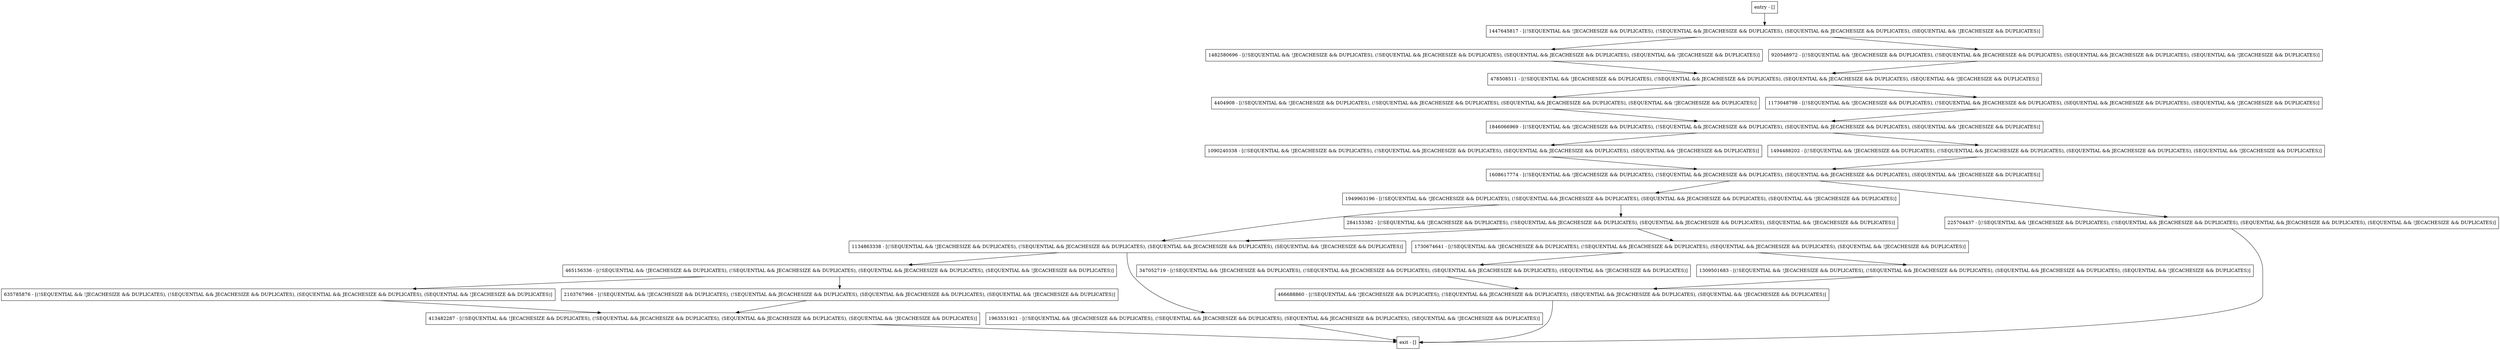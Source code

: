 digraph compare {
node [shape=record];
4404908 [label="4404908 - [(!SEQUENTIAL && !JECACHESIZE && DUPLICATES), (!SEQUENTIAL && JECACHESIZE && DUPLICATES), (SEQUENTIAL && JECACHESIZE && DUPLICATES), (SEQUENTIAL && !JECACHESIZE && DUPLICATES)]"];
635785876 [label="635785876 - [(!SEQUENTIAL && !JECACHESIZE && DUPLICATES), (!SEQUENTIAL && JECACHESIZE && DUPLICATES), (SEQUENTIAL && JECACHESIZE && DUPLICATES), (SEQUENTIAL && !JECACHESIZE && DUPLICATES)]"];
465156336 [label="465156336 - [(!SEQUENTIAL && !JECACHESIZE && DUPLICATES), (!SEQUENTIAL && JECACHESIZE && DUPLICATES), (SEQUENTIAL && JECACHESIZE && DUPLICATES), (SEQUENTIAL && !JECACHESIZE && DUPLICATES)]"];
1730674641 [label="1730674641 - [(!SEQUENTIAL && !JECACHESIZE && DUPLICATES), (!SEQUENTIAL && JECACHESIZE && DUPLICATES), (SEQUENTIAL && JECACHESIZE && DUPLICATES), (SEQUENTIAL && !JECACHESIZE && DUPLICATES)]"];
1963531921 [label="1963531921 - [(!SEQUENTIAL && !JECACHESIZE && DUPLICATES), (!SEQUENTIAL && JECACHESIZE && DUPLICATES), (SEQUENTIAL && JECACHESIZE && DUPLICATES), (SEQUENTIAL && !JECACHESIZE && DUPLICATES)]"];
1090240338 [label="1090240338 - [(!SEQUENTIAL && !JECACHESIZE && DUPLICATES), (!SEQUENTIAL && JECACHESIZE && DUPLICATES), (SEQUENTIAL && JECACHESIZE && DUPLICATES), (SEQUENTIAL && !JECACHESIZE && DUPLICATES)]"];
1173048798 [label="1173048798 - [(!SEQUENTIAL && !JECACHESIZE && DUPLICATES), (!SEQUENTIAL && JECACHESIZE && DUPLICATES), (SEQUENTIAL && JECACHESIZE && DUPLICATES), (SEQUENTIAL && !JECACHESIZE && DUPLICATES)]"];
478508511 [label="478508511 - [(!SEQUENTIAL && !JECACHESIZE && DUPLICATES), (!SEQUENTIAL && JECACHESIZE && DUPLICATES), (SEQUENTIAL && JECACHESIZE && DUPLICATES), (SEQUENTIAL && !JECACHESIZE && DUPLICATES)]"];
413482287 [label="413482287 - [(!SEQUENTIAL && !JECACHESIZE && DUPLICATES), (!SEQUENTIAL && JECACHESIZE && DUPLICATES), (SEQUENTIAL && JECACHESIZE && DUPLICATES), (SEQUENTIAL && !JECACHESIZE && DUPLICATES)]"];
1608617774 [label="1608617774 - [(!SEQUENTIAL && !JECACHESIZE && DUPLICATES), (!SEQUENTIAL && JECACHESIZE && DUPLICATES), (SEQUENTIAL && JECACHESIZE && DUPLICATES), (SEQUENTIAL && !JECACHESIZE && DUPLICATES)]"];
1949963196 [label="1949963196 - [(!SEQUENTIAL && !JECACHESIZE && DUPLICATES), (!SEQUENTIAL && JECACHESIZE && DUPLICATES), (SEQUENTIAL && JECACHESIZE && DUPLICATES), (SEQUENTIAL && !JECACHESIZE && DUPLICATES)]"];
1482580696 [label="1482580696 - [(!SEQUENTIAL && !JECACHESIZE && DUPLICATES), (!SEQUENTIAL && JECACHESIZE && DUPLICATES), (SEQUENTIAL && JECACHESIZE && DUPLICATES), (SEQUENTIAL && !JECACHESIZE && DUPLICATES)]"];
225704437 [label="225704437 - [(!SEQUENTIAL && !JECACHESIZE && DUPLICATES), (!SEQUENTIAL && JECACHESIZE && DUPLICATES), (SEQUENTIAL && JECACHESIZE && DUPLICATES), (SEQUENTIAL && !JECACHESIZE && DUPLICATES)]"];
1447645817 [label="1447645817 - [(!SEQUENTIAL && !JECACHESIZE && DUPLICATES), (!SEQUENTIAL && JECACHESIZE && DUPLICATES), (SEQUENTIAL && JECACHESIZE && DUPLICATES), (SEQUENTIAL && !JECACHESIZE && DUPLICATES)]"];
347052719 [label="347052719 - [(!SEQUENTIAL && !JECACHESIZE && DUPLICATES), (!SEQUENTIAL && JECACHESIZE && DUPLICATES), (SEQUENTIAL && JECACHESIZE && DUPLICATES), (SEQUENTIAL && !JECACHESIZE && DUPLICATES)]"];
1134863338 [label="1134863338 - [(!SEQUENTIAL && !JECACHESIZE && DUPLICATES), (!SEQUENTIAL && JECACHESIZE && DUPLICATES), (SEQUENTIAL && JECACHESIZE && DUPLICATES), (SEQUENTIAL && !JECACHESIZE && DUPLICATES)]"];
284153382 [label="284153382 - [(!SEQUENTIAL && !JECACHESIZE && DUPLICATES), (!SEQUENTIAL && JECACHESIZE && DUPLICATES), (SEQUENTIAL && JECACHESIZE && DUPLICATES), (SEQUENTIAL && !JECACHESIZE && DUPLICATES)]"];
entry [label="entry - []"];
exit [label="exit - []"];
2103767966 [label="2103767966 - [(!SEQUENTIAL && !JECACHESIZE && DUPLICATES), (!SEQUENTIAL && JECACHESIZE && DUPLICATES), (SEQUENTIAL && JECACHESIZE && DUPLICATES), (SEQUENTIAL && !JECACHESIZE && DUPLICATES)]"];
920548972 [label="920548972 - [(!SEQUENTIAL && !JECACHESIZE && DUPLICATES), (!SEQUENTIAL && JECACHESIZE && DUPLICATES), (SEQUENTIAL && JECACHESIZE && DUPLICATES), (SEQUENTIAL && !JECACHESIZE && DUPLICATES)]"];
1494488202 [label="1494488202 - [(!SEQUENTIAL && !JECACHESIZE && DUPLICATES), (!SEQUENTIAL && JECACHESIZE && DUPLICATES), (SEQUENTIAL && JECACHESIZE && DUPLICATES), (SEQUENTIAL && !JECACHESIZE && DUPLICATES)]"];
1846066969 [label="1846066969 - [(!SEQUENTIAL && !JECACHESIZE && DUPLICATES), (!SEQUENTIAL && JECACHESIZE && DUPLICATES), (SEQUENTIAL && JECACHESIZE && DUPLICATES), (SEQUENTIAL && !JECACHESIZE && DUPLICATES)]"];
466688860 [label="466688860 - [(!SEQUENTIAL && !JECACHESIZE && DUPLICATES), (!SEQUENTIAL && JECACHESIZE && DUPLICATES), (SEQUENTIAL && JECACHESIZE && DUPLICATES), (SEQUENTIAL && !JECACHESIZE && DUPLICATES)]"];
1309501683 [label="1309501683 - [(!SEQUENTIAL && !JECACHESIZE && DUPLICATES), (!SEQUENTIAL && JECACHESIZE && DUPLICATES), (SEQUENTIAL && JECACHESIZE && DUPLICATES), (SEQUENTIAL && !JECACHESIZE && DUPLICATES)]"];
entry;
exit;
4404908 -> 1846066969;
635785876 -> 413482287;
465156336 -> 635785876;
465156336 -> 2103767966;
1730674641 -> 347052719;
1730674641 -> 1309501683;
1963531921 -> exit;
1090240338 -> 1608617774;
1173048798 -> 1846066969;
478508511 -> 4404908;
478508511 -> 1173048798;
413482287 -> exit;
1608617774 -> 1949963196;
1608617774 -> 225704437;
1949963196 -> 1134863338;
1949963196 -> 284153382;
1482580696 -> 478508511;
225704437 -> exit;
1447645817 -> 920548972;
1447645817 -> 1482580696;
347052719 -> 466688860;
1134863338 -> 1963531921;
1134863338 -> 465156336;
284153382 -> 1134863338;
284153382 -> 1730674641;
entry -> 1447645817;
2103767966 -> 413482287;
920548972 -> 478508511;
1494488202 -> 1608617774;
1846066969 -> 1090240338;
1846066969 -> 1494488202;
466688860 -> exit;
1309501683 -> 466688860;
}
